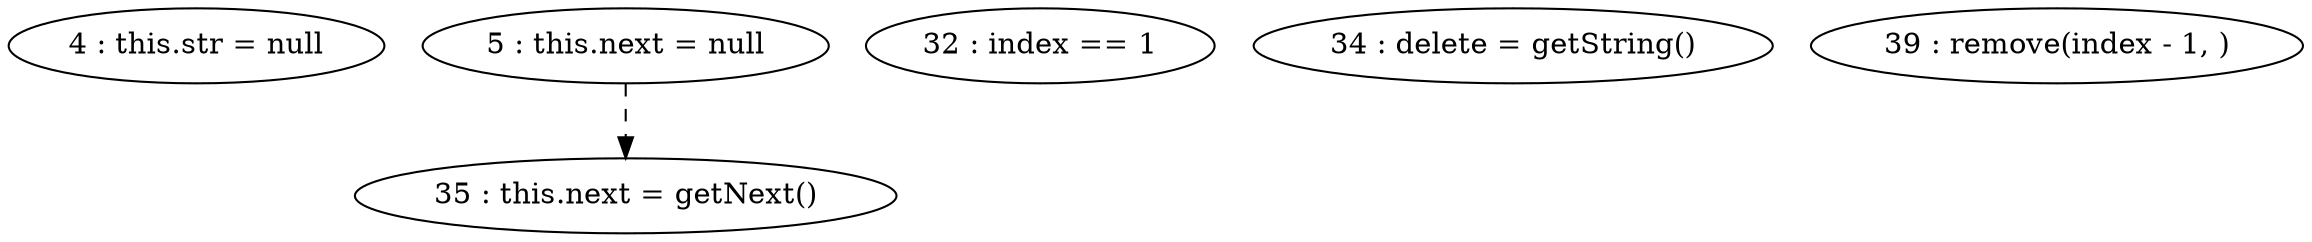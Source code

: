 digraph G {
"4 : this.str = null"
"5 : this.next = null"
"5 : this.next = null" -> "35 : this.next = getNext()" [style=dashed]
"32 : index == 1"
"34 : delete = getString()"
"35 : this.next = getNext()"
"39 : remove(index - 1, )"
}